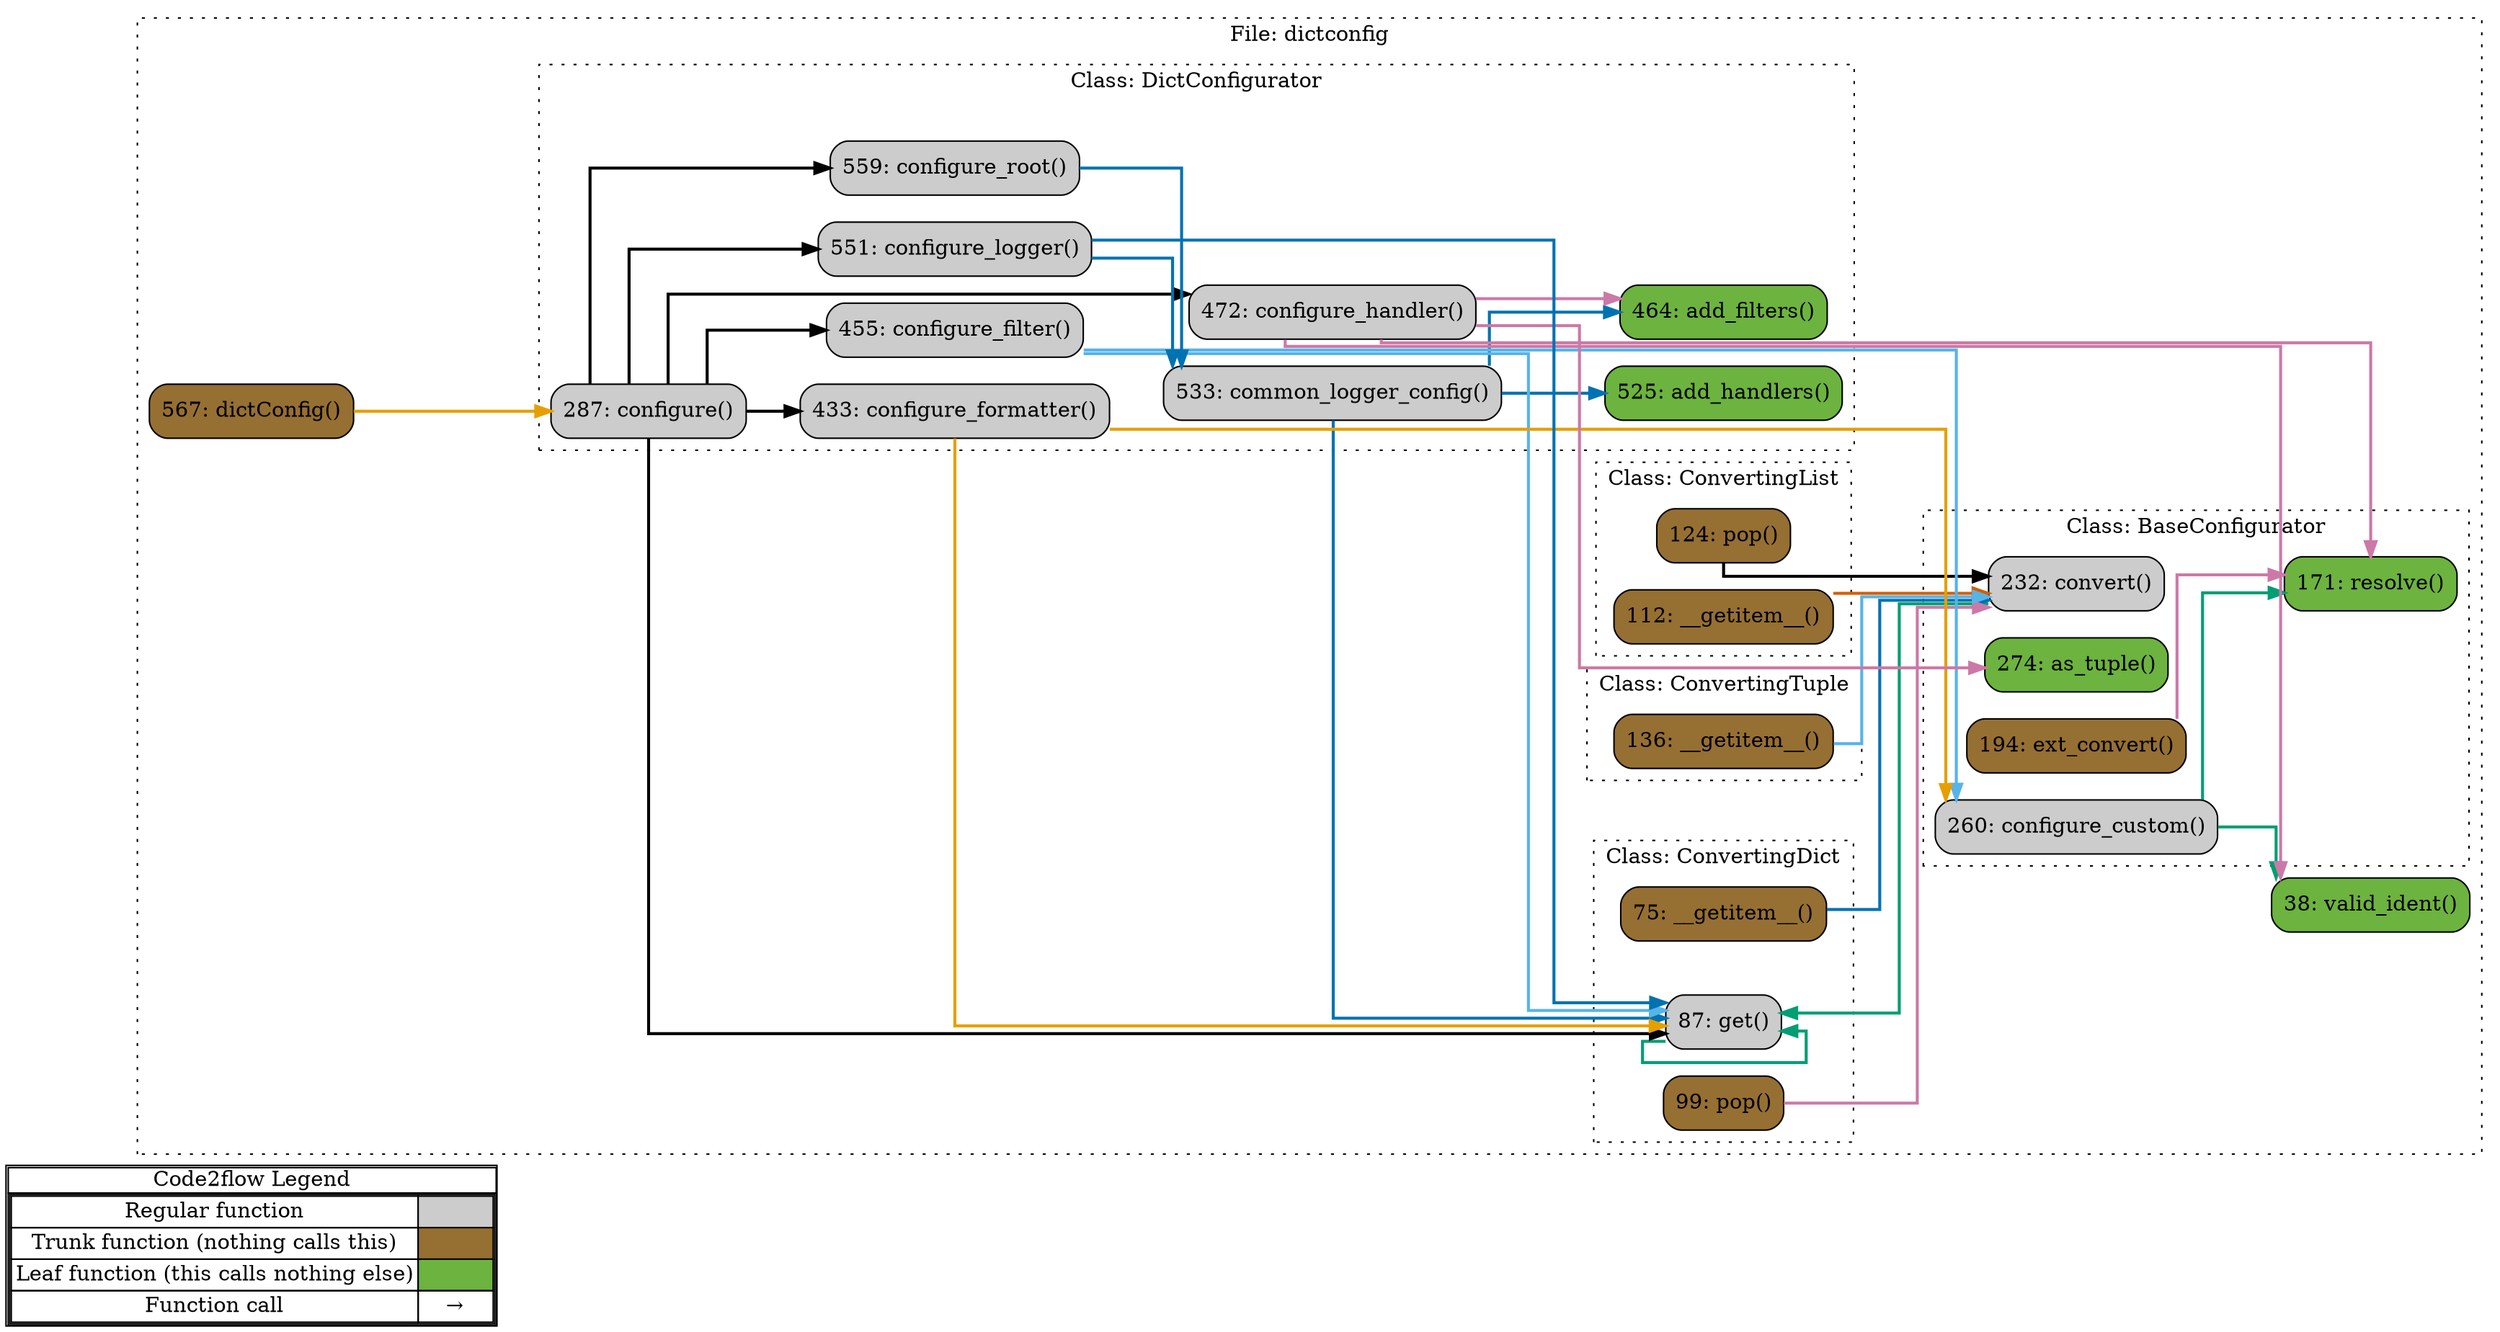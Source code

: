 digraph G {
concentrate=true;
splines="ortho";
rankdir="LR";
subgraph legend{
    rank = min;
    label = "legend";
    Legend [shape=none, margin=0, label = <
        <table cellspacing="0" cellpadding="0" border="1"><tr><td>Code2flow Legend</td></tr><tr><td>
        <table cellspacing="0">
        <tr><td>Regular function</td><td width="50px" bgcolor='#cccccc'></td></tr>
        <tr><td>Trunk function (nothing calls this)</td><td bgcolor='#966F33'></td></tr>
        <tr><td>Leaf function (this calls nothing else)</td><td bgcolor='#6db33f'></td></tr>
        <tr><td>Function call</td><td><font color='black'>&#8594;</font></td></tr>
        </table></td></tr></table>
        >];
}node_12c70884 [label="274: as_tuple()" name="dictconfig::BaseConfigurator.as_tuple" shape="rect" style="rounded,filled" fillcolor="#6db33f" ];
node_48637efb [label="260: configure_custom()" name="dictconfig::BaseConfigurator.configure_custom" shape="rect" style="rounded,filled" fillcolor="#cccccc" ];
node_cd877353 [label="232: convert()" name="dictconfig::BaseConfigurator.convert" shape="rect" style="rounded,filled" fillcolor="#cccccc" ];
node_6df43c5f [label="194: ext_convert()" name="dictconfig::BaseConfigurator.ext_convert" shape="rect" style="rounded,filled" fillcolor="#966F33" ];
node_763c1fe2 [label="171: resolve()" name="dictconfig::BaseConfigurator.resolve" shape="rect" style="rounded,filled" fillcolor="#6db33f" ];
node_3f02044d [label="75: __getitem__()" name="dictconfig::ConvertingDict.__getitem__" shape="rect" style="rounded,filled" fillcolor="#966F33" ];
node_35c6fd63 [label="87: get()" name="dictconfig::ConvertingDict.get" shape="rect" style="rounded,filled" fillcolor="#cccccc" ];
node_24b2e3af [label="99: pop()" name="dictconfig::ConvertingDict.pop" shape="rect" style="rounded,filled" fillcolor="#966F33" ];
node_540956ae [label="112: __getitem__()" name="dictconfig::ConvertingList.__getitem__" shape="rect" style="rounded,filled" fillcolor="#966F33" ];
node_10588028 [label="124: pop()" name="dictconfig::ConvertingList.pop" shape="rect" style="rounded,filled" fillcolor="#966F33" ];
node_8506d552 [label="136: __getitem__()" name="dictconfig::ConvertingTuple.__getitem__" shape="rect" style="rounded,filled" fillcolor="#966F33" ];
node_20b59341 [label="464: add_filters()" name="dictconfig::DictConfigurator.add_filters" shape="rect" style="rounded,filled" fillcolor="#6db33f" ];
node_92bc1613 [label="525: add_handlers()" name="dictconfig::DictConfigurator.add_handlers" shape="rect" style="rounded,filled" fillcolor="#6db33f" ];
node_03595bad [label="533: common_logger_config()" name="dictconfig::DictConfigurator.common_logger_config" shape="rect" style="rounded,filled" fillcolor="#cccccc" ];
node_d9e601d0 [label="287: configure()" name="dictconfig::DictConfigurator.configure" shape="rect" style="rounded,filled" fillcolor="#cccccc" ];
node_af4ceb02 [label="455: configure_filter()" name="dictconfig::DictConfigurator.configure_filter" shape="rect" style="rounded,filled" fillcolor="#cccccc" ];
node_5cb8d391 [label="433: configure_formatter()" name="dictconfig::DictConfigurator.configure_formatter" shape="rect" style="rounded,filled" fillcolor="#cccccc" ];
node_59dd27cf [label="472: configure_handler()" name="dictconfig::DictConfigurator.configure_handler" shape="rect" style="rounded,filled" fillcolor="#cccccc" ];
node_507a821d [label="551: configure_logger()" name="dictconfig::DictConfigurator.configure_logger" shape="rect" style="rounded,filled" fillcolor="#cccccc" ];
node_b1644515 [label="559: configure_root()" name="dictconfig::DictConfigurator.configure_root" shape="rect" style="rounded,filled" fillcolor="#cccccc" ];
node_04da41a9 [label="567: dictConfig()" name="dictconfig::dictConfig" shape="rect" style="rounded,filled" fillcolor="#966F33" ];
node_0782804d [label="38: valid_ident()" name="dictconfig::valid_ident" shape="rect" style="rounded,filled" fillcolor="#6db33f" ];
node_48637efb -> node_763c1fe2 [color="#009E73" penwidth="2"];
node_48637efb -> node_0782804d [color="#009E73" penwidth="2"];
node_cd877353 -> node_35c6fd63 [color="#009E73" penwidth="2"];
node_6df43c5f -> node_763c1fe2 [color="#CC79A7" penwidth="2"];
node_3f02044d -> node_cd877353 [color="#0072B2" penwidth="2"];
node_35c6fd63 -> node_cd877353 [color="#009E73" penwidth="2"];
node_35c6fd63 -> node_35c6fd63 [color="#009E73" penwidth="2"];
node_24b2e3af -> node_cd877353 [color="#CC79A7" penwidth="2"];
node_540956ae -> node_cd877353 [color="#D55E00" penwidth="2"];
node_10588028 -> node_cd877353 [color="#000000" penwidth="2"];
node_8506d552 -> node_cd877353 [color="#56B4E9" penwidth="2"];
node_03595bad -> node_35c6fd63 [color="#0072B2" penwidth="2"];
node_03595bad -> node_35c6fd63 [color="#0072B2" penwidth="2"];
node_03595bad -> node_35c6fd63 [color="#0072B2" penwidth="2"];
node_03595bad -> node_20b59341 [color="#0072B2" penwidth="2"];
node_03595bad -> node_92bc1613 [color="#0072B2" penwidth="2"];
node_d9e601d0 -> node_35c6fd63 [color="#000000" penwidth="2"];
node_d9e601d0 -> node_35c6fd63 [color="#000000" penwidth="2"];
node_d9e601d0 -> node_35c6fd63 [color="#000000" penwidth="2"];
node_d9e601d0 -> node_35c6fd63 [color="#000000" penwidth="2"];
node_d9e601d0 -> node_35c6fd63 [color="#000000" penwidth="2"];
node_d9e601d0 -> node_35c6fd63 [color="#000000" penwidth="2"];
node_d9e601d0 -> node_35c6fd63 [color="#000000" penwidth="2"];
node_d9e601d0 -> node_35c6fd63 [color="#000000" penwidth="2"];
node_d9e601d0 -> node_35c6fd63 [color="#000000" penwidth="2"];
node_d9e601d0 -> node_af4ceb02 [color="#000000" penwidth="2"];
node_d9e601d0 -> node_5cb8d391 [color="#000000" penwidth="2"];
node_d9e601d0 -> node_59dd27cf [color="#000000" penwidth="2"];
node_d9e601d0 -> node_507a821d [color="#000000" penwidth="2"];
node_d9e601d0 -> node_507a821d [color="#000000" penwidth="2"];
node_d9e601d0 -> node_b1644515 [color="#000000" penwidth="2"];
node_d9e601d0 -> node_b1644515 [color="#000000" penwidth="2"];
node_af4ceb02 -> node_48637efb [color="#56B4E9" penwidth="2"];
node_af4ceb02 -> node_35c6fd63 [color="#56B4E9" penwidth="2"];
node_5cb8d391 -> node_48637efb [color="#E69F00" penwidth="2"];
node_5cb8d391 -> node_48637efb [color="#E69F00" penwidth="2"];
node_5cb8d391 -> node_35c6fd63 [color="#E69F00" penwidth="2"];
node_5cb8d391 -> node_35c6fd63 [color="#E69F00" penwidth="2"];
node_59dd27cf -> node_12c70884 [color="#CC79A7" penwidth="2"];
node_59dd27cf -> node_12c70884 [color="#CC79A7" penwidth="2"];
node_59dd27cf -> node_763c1fe2 [color="#CC79A7" penwidth="2"];
node_59dd27cf -> node_763c1fe2 [color="#CC79A7" penwidth="2"];
node_59dd27cf -> node_20b59341 [color="#CC79A7" penwidth="2"];
node_59dd27cf -> node_0782804d [color="#CC79A7" penwidth="2"];
node_507a821d -> node_35c6fd63 [color="#0072B2" penwidth="2"];
node_507a821d -> node_03595bad [color="#0072B2" penwidth="2"];
node_b1644515 -> node_03595bad [color="#0072B2" penwidth="2"];
node_04da41a9 -> node_d9e601d0 [color="#E69F00" penwidth="2"];
subgraph cluster_79b58213 {
    node_0782804d node_04da41a9;
    label="File: dictconfig";
    name="dictconfig";
    style="filled";
    graph[style=dotted];
    subgraph cluster_abe82e23 {
        node_3f02044d node_35c6fd63 node_24b2e3af;
        label="Class: ConvertingDict";
        name="ConvertingDict";
        style="filled";
        graph[style=dotted];
    };
    subgraph cluster_78d79de3 {
        node_540956ae node_10588028;
        label="Class: ConvertingList";
        name="ConvertingList";
        style="filled";
        graph[style=dotted];
    };
    subgraph cluster_899d130e {
        node_8506d552;
        label="Class: ConvertingTuple";
        name="ConvertingTuple";
        style="filled";
        graph[style=dotted];
    };
    subgraph cluster_dc56b849 {
        node_763c1fe2 node_6df43c5f node_cd877353 node_48637efb node_12c70884;
        label="Class: BaseConfigurator";
        name="BaseConfigurator";
        style="filled";
        graph[style=dotted];
    };
    subgraph cluster_5143937d {
        node_d9e601d0 node_5cb8d391 node_af4ceb02 node_20b59341 node_59dd27cf node_92bc1613 node_03595bad node_507a821d node_b1644515;
        label="Class: DictConfigurator";
        name="DictConfigurator";
        style="filled";
        graph[style=dotted];
    };
};
}

